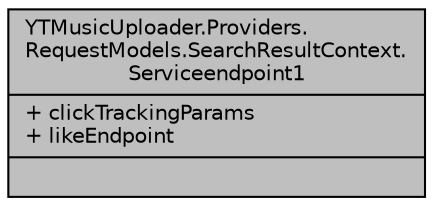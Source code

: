 digraph "YTMusicUploader.Providers.RequestModels.SearchResultContext.Serviceendpoint1"
{
 // LATEX_PDF_SIZE
  edge [fontname="Helvetica",fontsize="10",labelfontname="Helvetica",labelfontsize="10"];
  node [fontname="Helvetica",fontsize="10",shape=record];
  Node1 [label="{YTMusicUploader.Providers.\lRequestModels.SearchResultContext.\lServiceendpoint1\n|+ clickTrackingParams\l+ likeEndpoint\l|}",height=0.2,width=0.4,color="black", fillcolor="grey75", style="filled", fontcolor="black",tooltip=" "];
}
